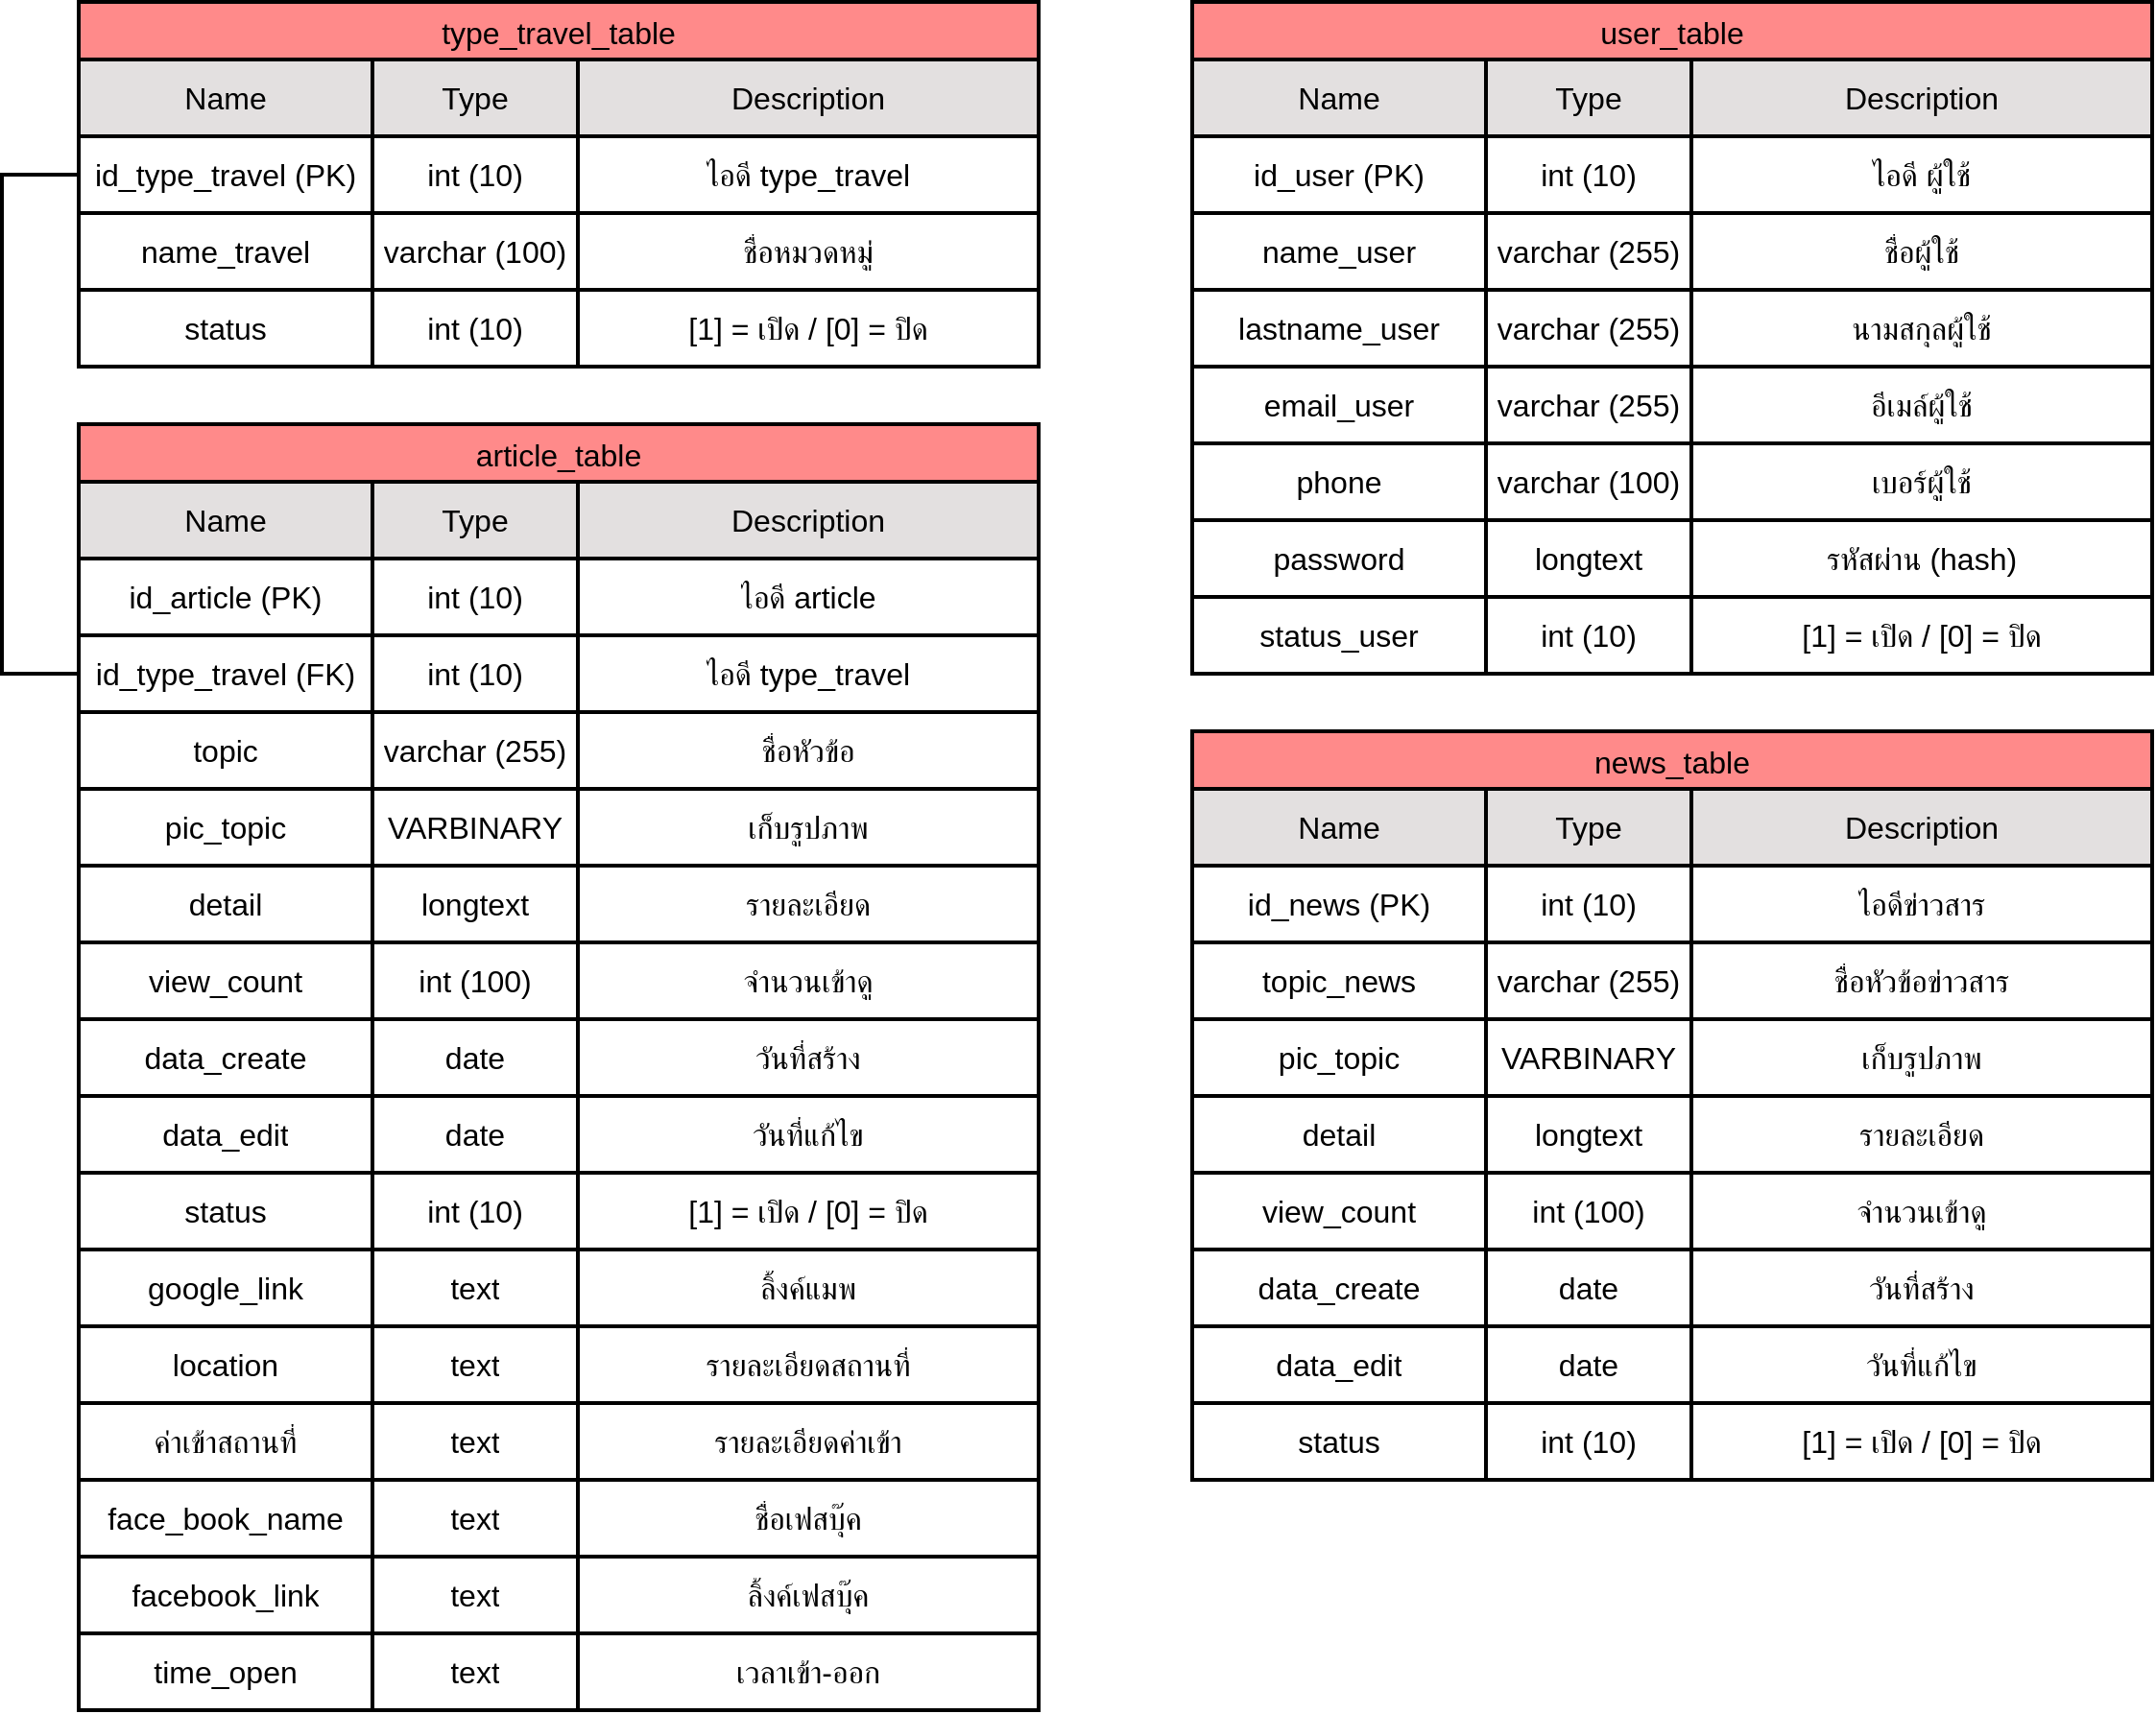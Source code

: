 <mxfile version="23.0.2" type="device">
  <diagram name="หน้า-1" id="HYrOw2vbyxPXMUA1Kma0">
    <mxGraphModel dx="1926" dy="2220" grid="1" gridSize="10" guides="1" tooltips="1" connect="1" arrows="1" fold="1" page="1" pageScale="1" pageWidth="827" pageHeight="1169" math="0" shadow="0">
      <root>
        <mxCell id="0" />
        <mxCell id="1" parent="0" />
        <mxCell id="Bp53cEUUAUtTLwCxKNym-1" value="type_travel_table" style="shape=table;startSize=30;container=1;collapsible=0;childLayout=tableLayout;strokeColor=#000000;fontSize=16;strokeWidth=2;fillColor=#ff8a8a;" parent="1" vertex="1">
          <mxGeometry x="280.0" y="-640" width="500.0" height="190" as="geometry" />
        </mxCell>
        <mxCell id="Bp53cEUUAUtTLwCxKNym-2" style="shape=tableRow;horizontal=0;startSize=0;swimlaneHead=0;swimlaneBody=0;strokeColor=inherit;top=0;left=0;bottom=0;right=0;collapsible=0;dropTarget=0;fillColor=none;points=[[0,0.5],[1,0.5]];portConstraint=eastwest;fontSize=16;" parent="Bp53cEUUAUtTLwCxKNym-1" vertex="1">
          <mxGeometry y="30" width="500.0" height="40" as="geometry" />
        </mxCell>
        <mxCell id="Bp53cEUUAUtTLwCxKNym-3" value="Name" style="shape=partialRectangle;html=1;whiteSpace=wrap;connectable=0;overflow=hidden;top=1;left=1;bottom=1;right=1;pointerEvents=1;fontSize=16;fillColor=#E3E0E0;fillStyle=auto;strokeWidth=2;" parent="Bp53cEUUAUtTLwCxKNym-2" vertex="1">
          <mxGeometry width="153" height="40" as="geometry">
            <mxRectangle width="153" height="40" as="alternateBounds" />
          </mxGeometry>
        </mxCell>
        <mxCell id="Bp53cEUUAUtTLwCxKNym-4" value="Type" style="shape=partialRectangle;html=1;whiteSpace=wrap;connectable=0;overflow=hidden;top=1;left=1;bottom=1;right=1;pointerEvents=1;fontSize=16;fillColor=#E3E0E0;fillStyle=auto;strokeWidth=2;" parent="Bp53cEUUAUtTLwCxKNym-2" vertex="1">
          <mxGeometry x="153" width="107" height="40" as="geometry">
            <mxRectangle width="107" height="40" as="alternateBounds" />
          </mxGeometry>
        </mxCell>
        <mxCell id="Bp53cEUUAUtTLwCxKNym-5" value="Description" style="shape=partialRectangle;html=1;whiteSpace=wrap;connectable=0;overflow=hidden;top=1;left=1;bottom=1;right=1;pointerEvents=1;fontSize=16;fillColor=#E3E0E0;fillStyle=auto;strokeWidth=2;" parent="Bp53cEUUAUtTLwCxKNym-2" vertex="1">
          <mxGeometry x="260" width="240" height="40" as="geometry">
            <mxRectangle width="240" height="40" as="alternateBounds" />
          </mxGeometry>
        </mxCell>
        <mxCell id="Bp53cEUUAUtTLwCxKNym-6" style="shape=tableRow;horizontal=0;startSize=0;swimlaneHead=0;swimlaneBody=0;strokeColor=inherit;top=0;left=0;bottom=0;right=0;collapsible=0;dropTarget=0;fillColor=none;points=[[0,0.5],[1,0.5]];portConstraint=eastwest;fontSize=16;" parent="Bp53cEUUAUtTLwCxKNym-1" vertex="1">
          <mxGeometry y="70" width="500.0" height="40" as="geometry" />
        </mxCell>
        <mxCell id="Bp53cEUUAUtTLwCxKNym-7" value="id_type_travel (PK)" style="shape=partialRectangle;html=1;whiteSpace=wrap;connectable=0;strokeColor=inherit;overflow=hidden;fillColor=none;top=0;left=0;bottom=0;right=0;pointerEvents=1;fontSize=16;" parent="Bp53cEUUAUtTLwCxKNym-6" vertex="1">
          <mxGeometry width="153" height="40" as="geometry">
            <mxRectangle width="153" height="40" as="alternateBounds" />
          </mxGeometry>
        </mxCell>
        <mxCell id="Bp53cEUUAUtTLwCxKNym-8" value="int (10)" style="shape=partialRectangle;html=1;whiteSpace=wrap;connectable=0;strokeColor=inherit;overflow=hidden;fillColor=none;top=0;left=0;bottom=0;right=0;pointerEvents=1;fontSize=16;" parent="Bp53cEUUAUtTLwCxKNym-6" vertex="1">
          <mxGeometry x="153" width="107" height="40" as="geometry">
            <mxRectangle width="107" height="40" as="alternateBounds" />
          </mxGeometry>
        </mxCell>
        <mxCell id="Bp53cEUUAUtTLwCxKNym-9" value="ไอดี type_travel" style="shape=partialRectangle;html=1;whiteSpace=wrap;connectable=0;strokeColor=inherit;overflow=hidden;fillColor=none;top=0;left=0;bottom=0;right=0;pointerEvents=1;fontSize=16;" parent="Bp53cEUUAUtTLwCxKNym-6" vertex="1">
          <mxGeometry x="260" width="240" height="40" as="geometry">
            <mxRectangle width="240" height="40" as="alternateBounds" />
          </mxGeometry>
        </mxCell>
        <mxCell id="Bp53cEUUAUtTLwCxKNym-10" style="shape=tableRow;horizontal=0;startSize=0;swimlaneHead=0;swimlaneBody=0;strokeColor=inherit;top=0;left=0;bottom=0;right=0;collapsible=0;dropTarget=0;fillColor=none;points=[[0,0.5],[1,0.5]];portConstraint=eastwest;fontSize=16;" parent="Bp53cEUUAUtTLwCxKNym-1" vertex="1">
          <mxGeometry y="110" width="500.0" height="40" as="geometry" />
        </mxCell>
        <mxCell id="Bp53cEUUAUtTLwCxKNym-11" value="name_travel" style="shape=partialRectangle;html=1;whiteSpace=wrap;connectable=0;strokeColor=inherit;overflow=hidden;fillColor=none;top=0;left=0;bottom=0;right=0;pointerEvents=1;fontSize=16;" parent="Bp53cEUUAUtTLwCxKNym-10" vertex="1">
          <mxGeometry width="153" height="40" as="geometry">
            <mxRectangle width="153" height="40" as="alternateBounds" />
          </mxGeometry>
        </mxCell>
        <mxCell id="Bp53cEUUAUtTLwCxKNym-12" value="varchar (100)" style="shape=partialRectangle;html=1;whiteSpace=wrap;connectable=0;strokeColor=inherit;overflow=hidden;fillColor=none;top=0;left=0;bottom=0;right=0;pointerEvents=1;fontSize=16;" parent="Bp53cEUUAUtTLwCxKNym-10" vertex="1">
          <mxGeometry x="153" width="107" height="40" as="geometry">
            <mxRectangle width="107" height="40" as="alternateBounds" />
          </mxGeometry>
        </mxCell>
        <mxCell id="Bp53cEUUAUtTLwCxKNym-13" value="ชื่อหมวดหมู่" style="shape=partialRectangle;html=1;whiteSpace=wrap;connectable=0;strokeColor=inherit;overflow=hidden;fillColor=none;top=0;left=0;bottom=0;right=0;pointerEvents=1;fontSize=16;" parent="Bp53cEUUAUtTLwCxKNym-10" vertex="1">
          <mxGeometry x="260" width="240" height="40" as="geometry">
            <mxRectangle width="240" height="40" as="alternateBounds" />
          </mxGeometry>
        </mxCell>
        <mxCell id="Bp53cEUUAUtTLwCxKNym-47" style="shape=tableRow;horizontal=0;startSize=0;swimlaneHead=0;swimlaneBody=0;strokeColor=inherit;top=0;left=0;bottom=0;right=0;collapsible=0;dropTarget=0;fillColor=none;points=[[0,0.5],[1,0.5]];portConstraint=eastwest;fontSize=16;" parent="Bp53cEUUAUtTLwCxKNym-1" vertex="1">
          <mxGeometry y="150" width="500.0" height="40" as="geometry" />
        </mxCell>
        <mxCell id="Bp53cEUUAUtTLwCxKNym-48" value="status" style="shape=partialRectangle;html=1;whiteSpace=wrap;connectable=0;strokeColor=inherit;overflow=hidden;fillColor=none;top=0;left=0;bottom=0;right=0;pointerEvents=1;fontSize=16;" parent="Bp53cEUUAUtTLwCxKNym-47" vertex="1">
          <mxGeometry width="153" height="40" as="geometry">
            <mxRectangle width="153" height="40" as="alternateBounds" />
          </mxGeometry>
        </mxCell>
        <mxCell id="Bp53cEUUAUtTLwCxKNym-49" value="int (10)" style="shape=partialRectangle;html=1;whiteSpace=wrap;connectable=0;strokeColor=inherit;overflow=hidden;fillColor=none;top=0;left=0;bottom=0;right=0;pointerEvents=1;fontSize=16;" parent="Bp53cEUUAUtTLwCxKNym-47" vertex="1">
          <mxGeometry x="153" width="107" height="40" as="geometry">
            <mxRectangle width="107" height="40" as="alternateBounds" />
          </mxGeometry>
        </mxCell>
        <mxCell id="Bp53cEUUAUtTLwCxKNym-50" value="[1] = เปิด / [0] = ปิด" style="shape=partialRectangle;html=1;whiteSpace=wrap;connectable=0;strokeColor=inherit;overflow=hidden;fillColor=none;top=0;left=0;bottom=0;right=0;pointerEvents=1;fontSize=16;" parent="Bp53cEUUAUtTLwCxKNym-47" vertex="1">
          <mxGeometry x="260" width="240" height="40" as="geometry">
            <mxRectangle width="240" height="40" as="alternateBounds" />
          </mxGeometry>
        </mxCell>
        <mxCell id="y_sDTkLJyYy-diGyzPAj-1" value="article_table" style="shape=table;startSize=30;container=1;collapsible=0;childLayout=tableLayout;strokeColor=#000000;fontSize=16;strokeWidth=2;fillColor=#ff8a8a;" vertex="1" parent="1">
          <mxGeometry x="280.0" y="-420" width="500.0" height="670.0" as="geometry" />
        </mxCell>
        <mxCell id="y_sDTkLJyYy-diGyzPAj-2" style="shape=tableRow;horizontal=0;startSize=0;swimlaneHead=0;swimlaneBody=0;strokeColor=inherit;top=0;left=0;bottom=0;right=0;collapsible=0;dropTarget=0;fillColor=none;points=[[0,0.5],[1,0.5]];portConstraint=eastwest;fontSize=16;" vertex="1" parent="y_sDTkLJyYy-diGyzPAj-1">
          <mxGeometry y="30" width="500.0" height="40" as="geometry" />
        </mxCell>
        <mxCell id="y_sDTkLJyYy-diGyzPAj-3" value="Name" style="shape=partialRectangle;html=1;whiteSpace=wrap;connectable=0;overflow=hidden;top=1;left=1;bottom=1;right=1;pointerEvents=1;fontSize=16;fillColor=#E3E0E0;fillStyle=auto;strokeWidth=2;" vertex="1" parent="y_sDTkLJyYy-diGyzPAj-2">
          <mxGeometry width="153" height="40" as="geometry">
            <mxRectangle width="153" height="40" as="alternateBounds" />
          </mxGeometry>
        </mxCell>
        <mxCell id="y_sDTkLJyYy-diGyzPAj-4" value="Type" style="shape=partialRectangle;html=1;whiteSpace=wrap;connectable=0;overflow=hidden;top=1;left=1;bottom=1;right=1;pointerEvents=1;fontSize=16;fillColor=#E3E0E0;fillStyle=auto;strokeWidth=2;" vertex="1" parent="y_sDTkLJyYy-diGyzPAj-2">
          <mxGeometry x="153" width="107" height="40" as="geometry">
            <mxRectangle width="107" height="40" as="alternateBounds" />
          </mxGeometry>
        </mxCell>
        <mxCell id="y_sDTkLJyYy-diGyzPAj-5" value="Description" style="shape=partialRectangle;html=1;whiteSpace=wrap;connectable=0;overflow=hidden;top=1;left=1;bottom=1;right=1;pointerEvents=1;fontSize=16;fillColor=#E3E0E0;fillStyle=auto;strokeWidth=2;" vertex="1" parent="y_sDTkLJyYy-diGyzPAj-2">
          <mxGeometry x="260" width="240" height="40" as="geometry">
            <mxRectangle width="240" height="40" as="alternateBounds" />
          </mxGeometry>
        </mxCell>
        <mxCell id="y_sDTkLJyYy-diGyzPAj-6" style="shape=tableRow;horizontal=0;startSize=0;swimlaneHead=0;swimlaneBody=0;strokeColor=inherit;top=0;left=0;bottom=0;right=0;collapsible=0;dropTarget=0;fillColor=none;points=[[0,0.5],[1,0.5]];portConstraint=eastwest;fontSize=16;" vertex="1" parent="y_sDTkLJyYy-diGyzPAj-1">
          <mxGeometry y="70" width="500.0" height="40" as="geometry" />
        </mxCell>
        <mxCell id="y_sDTkLJyYy-diGyzPAj-7" value="id_article&lt;span style=&quot;background-color: initial;&quot;&gt;&amp;nbsp;(PK)&lt;/span&gt;" style="shape=partialRectangle;html=1;whiteSpace=wrap;connectable=0;strokeColor=inherit;overflow=hidden;fillColor=none;top=0;left=0;bottom=0;right=0;pointerEvents=1;fontSize=16;" vertex="1" parent="y_sDTkLJyYy-diGyzPAj-6">
          <mxGeometry width="153" height="40" as="geometry">
            <mxRectangle width="153" height="40" as="alternateBounds" />
          </mxGeometry>
        </mxCell>
        <mxCell id="y_sDTkLJyYy-diGyzPAj-8" value="int (10)" style="shape=partialRectangle;html=1;whiteSpace=wrap;connectable=0;strokeColor=inherit;overflow=hidden;fillColor=none;top=0;left=0;bottom=0;right=0;pointerEvents=1;fontSize=16;" vertex="1" parent="y_sDTkLJyYy-diGyzPAj-6">
          <mxGeometry x="153" width="107" height="40" as="geometry">
            <mxRectangle width="107" height="40" as="alternateBounds" />
          </mxGeometry>
        </mxCell>
        <mxCell id="y_sDTkLJyYy-diGyzPAj-9" value="ไอดี&amp;nbsp;article" style="shape=partialRectangle;html=1;whiteSpace=wrap;connectable=0;strokeColor=inherit;overflow=hidden;fillColor=none;top=0;left=0;bottom=0;right=0;pointerEvents=1;fontSize=16;" vertex="1" parent="y_sDTkLJyYy-diGyzPAj-6">
          <mxGeometry x="260" width="240" height="40" as="geometry">
            <mxRectangle width="240" height="40" as="alternateBounds" />
          </mxGeometry>
        </mxCell>
        <mxCell id="y_sDTkLJyYy-diGyzPAj-18" style="shape=tableRow;horizontal=0;startSize=0;swimlaneHead=0;swimlaneBody=0;strokeColor=inherit;top=0;left=0;bottom=0;right=0;collapsible=0;dropTarget=0;fillColor=none;points=[[0,0.5],[1,0.5]];portConstraint=eastwest;fontSize=16;" vertex="1" parent="y_sDTkLJyYy-diGyzPAj-1">
          <mxGeometry y="110" width="500.0" height="40" as="geometry" />
        </mxCell>
        <mxCell id="y_sDTkLJyYy-diGyzPAj-19" value="id_type_travel (FK)" style="shape=partialRectangle;html=1;whiteSpace=wrap;connectable=0;strokeColor=inherit;overflow=hidden;fillColor=none;top=0;left=0;bottom=0;right=0;pointerEvents=1;fontSize=16;" vertex="1" parent="y_sDTkLJyYy-diGyzPAj-18">
          <mxGeometry width="153" height="40" as="geometry">
            <mxRectangle width="153" height="40" as="alternateBounds" />
          </mxGeometry>
        </mxCell>
        <mxCell id="y_sDTkLJyYy-diGyzPAj-20" value="int (10)" style="shape=partialRectangle;html=1;whiteSpace=wrap;connectable=0;strokeColor=inherit;overflow=hidden;fillColor=none;top=0;left=0;bottom=0;right=0;pointerEvents=1;fontSize=16;" vertex="1" parent="y_sDTkLJyYy-diGyzPAj-18">
          <mxGeometry x="153" width="107" height="40" as="geometry">
            <mxRectangle width="107" height="40" as="alternateBounds" />
          </mxGeometry>
        </mxCell>
        <mxCell id="y_sDTkLJyYy-diGyzPAj-21" value="ไอดี type_travel" style="shape=partialRectangle;html=1;whiteSpace=wrap;connectable=0;strokeColor=inherit;overflow=hidden;fillColor=none;top=0;left=0;bottom=0;right=0;pointerEvents=1;fontSize=16;" vertex="1" parent="y_sDTkLJyYy-diGyzPAj-18">
          <mxGeometry x="260" width="240" height="40" as="geometry">
            <mxRectangle width="240" height="40" as="alternateBounds" />
          </mxGeometry>
        </mxCell>
        <mxCell id="y_sDTkLJyYy-diGyzPAj-10" style="shape=tableRow;horizontal=0;startSize=0;swimlaneHead=0;swimlaneBody=0;strokeColor=inherit;top=0;left=0;bottom=0;right=0;collapsible=0;dropTarget=0;fillColor=none;points=[[0,0.5],[1,0.5]];portConstraint=eastwest;fontSize=16;" vertex="1" parent="y_sDTkLJyYy-diGyzPAj-1">
          <mxGeometry y="150" width="500.0" height="40" as="geometry" />
        </mxCell>
        <mxCell id="y_sDTkLJyYy-diGyzPAj-11" value="topic" style="shape=partialRectangle;html=1;whiteSpace=wrap;connectable=0;strokeColor=inherit;overflow=hidden;fillColor=none;top=0;left=0;bottom=0;right=0;pointerEvents=1;fontSize=16;" vertex="1" parent="y_sDTkLJyYy-diGyzPAj-10">
          <mxGeometry width="153" height="40" as="geometry">
            <mxRectangle width="153" height="40" as="alternateBounds" />
          </mxGeometry>
        </mxCell>
        <mxCell id="y_sDTkLJyYy-diGyzPAj-12" value="varchar (255)" style="shape=partialRectangle;html=1;whiteSpace=wrap;connectable=0;strokeColor=inherit;overflow=hidden;fillColor=none;top=0;left=0;bottom=0;right=0;pointerEvents=1;fontSize=16;" vertex="1" parent="y_sDTkLJyYy-diGyzPAj-10">
          <mxGeometry x="153" width="107" height="40" as="geometry">
            <mxRectangle width="107" height="40" as="alternateBounds" />
          </mxGeometry>
        </mxCell>
        <mxCell id="y_sDTkLJyYy-diGyzPAj-13" value="ชื่อหัวข้อ" style="shape=partialRectangle;html=1;whiteSpace=wrap;connectable=0;strokeColor=inherit;overflow=hidden;fillColor=none;top=0;left=0;bottom=0;right=0;pointerEvents=1;fontSize=16;" vertex="1" parent="y_sDTkLJyYy-diGyzPAj-10">
          <mxGeometry x="260" width="240" height="40" as="geometry">
            <mxRectangle width="240" height="40" as="alternateBounds" />
          </mxGeometry>
        </mxCell>
        <mxCell id="y_sDTkLJyYy-diGyzPAj-43" style="shape=tableRow;horizontal=0;startSize=0;swimlaneHead=0;swimlaneBody=0;strokeColor=inherit;top=0;left=0;bottom=0;right=0;collapsible=0;dropTarget=0;fillColor=none;points=[[0,0.5],[1,0.5]];portConstraint=eastwest;fontSize=16;" vertex="1" parent="y_sDTkLJyYy-diGyzPAj-1">
          <mxGeometry y="190" width="500.0" height="40" as="geometry" />
        </mxCell>
        <mxCell id="y_sDTkLJyYy-diGyzPAj-44" value="pic_topic" style="shape=partialRectangle;html=1;whiteSpace=wrap;connectable=0;strokeColor=inherit;overflow=hidden;fillColor=none;top=0;left=0;bottom=0;right=0;pointerEvents=1;fontSize=16;" vertex="1" parent="y_sDTkLJyYy-diGyzPAj-43">
          <mxGeometry width="153" height="40" as="geometry">
            <mxRectangle width="153" height="40" as="alternateBounds" />
          </mxGeometry>
        </mxCell>
        <mxCell id="y_sDTkLJyYy-diGyzPAj-45" value="VARBINARY" style="shape=partialRectangle;html=1;whiteSpace=wrap;connectable=0;strokeColor=inherit;overflow=hidden;fillColor=none;top=0;left=0;bottom=0;right=0;pointerEvents=1;fontSize=16;" vertex="1" parent="y_sDTkLJyYy-diGyzPAj-43">
          <mxGeometry x="153" width="107" height="40" as="geometry">
            <mxRectangle width="107" height="40" as="alternateBounds" />
          </mxGeometry>
        </mxCell>
        <mxCell id="y_sDTkLJyYy-diGyzPAj-46" value="เก็บรูปภาพ" style="shape=partialRectangle;html=1;whiteSpace=wrap;connectable=0;strokeColor=inherit;overflow=hidden;fillColor=none;top=0;left=0;bottom=0;right=0;pointerEvents=1;fontSize=16;" vertex="1" parent="y_sDTkLJyYy-diGyzPAj-43">
          <mxGeometry x="260" width="240" height="40" as="geometry">
            <mxRectangle width="240" height="40" as="alternateBounds" />
          </mxGeometry>
        </mxCell>
        <mxCell id="y_sDTkLJyYy-diGyzPAj-23" style="shape=tableRow;horizontal=0;startSize=0;swimlaneHead=0;swimlaneBody=0;strokeColor=inherit;top=0;left=0;bottom=0;right=0;collapsible=0;dropTarget=0;fillColor=none;points=[[0,0.5],[1,0.5]];portConstraint=eastwest;fontSize=16;" vertex="1" parent="y_sDTkLJyYy-diGyzPAj-1">
          <mxGeometry y="230" width="500.0" height="40" as="geometry" />
        </mxCell>
        <mxCell id="y_sDTkLJyYy-diGyzPAj-24" value="detail" style="shape=partialRectangle;html=1;whiteSpace=wrap;connectable=0;strokeColor=inherit;overflow=hidden;fillColor=none;top=0;left=0;bottom=0;right=0;pointerEvents=1;fontSize=16;" vertex="1" parent="y_sDTkLJyYy-diGyzPAj-23">
          <mxGeometry width="153" height="40" as="geometry">
            <mxRectangle width="153" height="40" as="alternateBounds" />
          </mxGeometry>
        </mxCell>
        <mxCell id="y_sDTkLJyYy-diGyzPAj-25" value="longtext" style="shape=partialRectangle;html=1;whiteSpace=wrap;connectable=0;strokeColor=inherit;overflow=hidden;fillColor=none;top=0;left=0;bottom=0;right=0;pointerEvents=1;fontSize=16;" vertex="1" parent="y_sDTkLJyYy-diGyzPAj-23">
          <mxGeometry x="153" width="107" height="40" as="geometry">
            <mxRectangle width="107" height="40" as="alternateBounds" />
          </mxGeometry>
        </mxCell>
        <mxCell id="y_sDTkLJyYy-diGyzPAj-26" value="รายละเอียด" style="shape=partialRectangle;html=1;whiteSpace=wrap;connectable=0;strokeColor=inherit;overflow=hidden;fillColor=none;top=0;left=0;bottom=0;right=0;pointerEvents=1;fontSize=16;" vertex="1" parent="y_sDTkLJyYy-diGyzPAj-23">
          <mxGeometry x="260" width="240" height="40" as="geometry">
            <mxRectangle width="240" height="40" as="alternateBounds" />
          </mxGeometry>
        </mxCell>
        <mxCell id="y_sDTkLJyYy-diGyzPAj-27" style="shape=tableRow;horizontal=0;startSize=0;swimlaneHead=0;swimlaneBody=0;strokeColor=inherit;top=0;left=0;bottom=0;right=0;collapsible=0;dropTarget=0;fillColor=none;points=[[0,0.5],[1,0.5]];portConstraint=eastwest;fontSize=16;" vertex="1" parent="y_sDTkLJyYy-diGyzPAj-1">
          <mxGeometry y="270" width="500.0" height="40" as="geometry" />
        </mxCell>
        <mxCell id="y_sDTkLJyYy-diGyzPAj-28" value="view_count" style="shape=partialRectangle;html=1;whiteSpace=wrap;connectable=0;strokeColor=inherit;overflow=hidden;fillColor=none;top=0;left=0;bottom=0;right=0;pointerEvents=1;fontSize=16;" vertex="1" parent="y_sDTkLJyYy-diGyzPAj-27">
          <mxGeometry width="153" height="40" as="geometry">
            <mxRectangle width="153" height="40" as="alternateBounds" />
          </mxGeometry>
        </mxCell>
        <mxCell id="y_sDTkLJyYy-diGyzPAj-29" value="int (100)" style="shape=partialRectangle;html=1;whiteSpace=wrap;connectable=0;strokeColor=inherit;overflow=hidden;fillColor=none;top=0;left=0;bottom=0;right=0;pointerEvents=1;fontSize=16;" vertex="1" parent="y_sDTkLJyYy-diGyzPAj-27">
          <mxGeometry x="153" width="107" height="40" as="geometry">
            <mxRectangle width="107" height="40" as="alternateBounds" />
          </mxGeometry>
        </mxCell>
        <mxCell id="y_sDTkLJyYy-diGyzPAj-30" value="จำนวนเข้าดู" style="shape=partialRectangle;html=1;whiteSpace=wrap;connectable=0;strokeColor=inherit;overflow=hidden;fillColor=none;top=0;left=0;bottom=0;right=0;pointerEvents=1;fontSize=16;" vertex="1" parent="y_sDTkLJyYy-diGyzPAj-27">
          <mxGeometry x="260" width="240" height="40" as="geometry">
            <mxRectangle width="240" height="40" as="alternateBounds" />
          </mxGeometry>
        </mxCell>
        <mxCell id="y_sDTkLJyYy-diGyzPAj-31" style="shape=tableRow;horizontal=0;startSize=0;swimlaneHead=0;swimlaneBody=0;strokeColor=inherit;top=0;left=0;bottom=0;right=0;collapsible=0;dropTarget=0;fillColor=none;points=[[0,0.5],[1,0.5]];portConstraint=eastwest;fontSize=16;" vertex="1" parent="y_sDTkLJyYy-diGyzPAj-1">
          <mxGeometry y="310" width="500.0" height="40" as="geometry" />
        </mxCell>
        <mxCell id="y_sDTkLJyYy-diGyzPAj-32" value="data_create" style="shape=partialRectangle;html=1;whiteSpace=wrap;connectable=0;strokeColor=inherit;overflow=hidden;fillColor=none;top=0;left=0;bottom=0;right=0;pointerEvents=1;fontSize=16;" vertex="1" parent="y_sDTkLJyYy-diGyzPAj-31">
          <mxGeometry width="153" height="40" as="geometry">
            <mxRectangle width="153" height="40" as="alternateBounds" />
          </mxGeometry>
        </mxCell>
        <mxCell id="y_sDTkLJyYy-diGyzPAj-33" value="date" style="shape=partialRectangle;html=1;whiteSpace=wrap;connectable=0;strokeColor=inherit;overflow=hidden;fillColor=none;top=0;left=0;bottom=0;right=0;pointerEvents=1;fontSize=16;" vertex="1" parent="y_sDTkLJyYy-diGyzPAj-31">
          <mxGeometry x="153" width="107" height="40" as="geometry">
            <mxRectangle width="107" height="40" as="alternateBounds" />
          </mxGeometry>
        </mxCell>
        <mxCell id="y_sDTkLJyYy-diGyzPAj-34" value="วันที่สร้าง" style="shape=partialRectangle;html=1;whiteSpace=wrap;connectable=0;strokeColor=inherit;overflow=hidden;fillColor=none;top=0;left=0;bottom=0;right=0;pointerEvents=1;fontSize=16;" vertex="1" parent="y_sDTkLJyYy-diGyzPAj-31">
          <mxGeometry x="260" width="240" height="40" as="geometry">
            <mxRectangle width="240" height="40" as="alternateBounds" />
          </mxGeometry>
        </mxCell>
        <mxCell id="y_sDTkLJyYy-diGyzPAj-35" style="shape=tableRow;horizontal=0;startSize=0;swimlaneHead=0;swimlaneBody=0;strokeColor=inherit;top=0;left=0;bottom=0;right=0;collapsible=0;dropTarget=0;fillColor=none;points=[[0,0.5],[1,0.5]];portConstraint=eastwest;fontSize=16;" vertex="1" parent="y_sDTkLJyYy-diGyzPAj-1">
          <mxGeometry y="350" width="500.0" height="40" as="geometry" />
        </mxCell>
        <mxCell id="y_sDTkLJyYy-diGyzPAj-36" value="data_edit" style="shape=partialRectangle;html=1;whiteSpace=wrap;connectable=0;strokeColor=inherit;overflow=hidden;fillColor=none;top=0;left=0;bottom=0;right=0;pointerEvents=1;fontSize=16;" vertex="1" parent="y_sDTkLJyYy-diGyzPAj-35">
          <mxGeometry width="153" height="40" as="geometry">
            <mxRectangle width="153" height="40" as="alternateBounds" />
          </mxGeometry>
        </mxCell>
        <mxCell id="y_sDTkLJyYy-diGyzPAj-37" value="date" style="shape=partialRectangle;html=1;whiteSpace=wrap;connectable=0;strokeColor=inherit;overflow=hidden;fillColor=none;top=0;left=0;bottom=0;right=0;pointerEvents=1;fontSize=16;" vertex="1" parent="y_sDTkLJyYy-diGyzPAj-35">
          <mxGeometry x="153" width="107" height="40" as="geometry">
            <mxRectangle width="107" height="40" as="alternateBounds" />
          </mxGeometry>
        </mxCell>
        <mxCell id="y_sDTkLJyYy-diGyzPAj-38" value="วันที่แก้ไข" style="shape=partialRectangle;html=1;whiteSpace=wrap;connectable=0;strokeColor=inherit;overflow=hidden;fillColor=none;top=0;left=0;bottom=0;right=0;pointerEvents=1;fontSize=16;" vertex="1" parent="y_sDTkLJyYy-diGyzPAj-35">
          <mxGeometry x="260" width="240" height="40" as="geometry">
            <mxRectangle width="240" height="40" as="alternateBounds" />
          </mxGeometry>
        </mxCell>
        <mxCell id="y_sDTkLJyYy-diGyzPAj-14" style="shape=tableRow;horizontal=0;startSize=0;swimlaneHead=0;swimlaneBody=0;strokeColor=inherit;top=0;left=0;bottom=0;right=0;collapsible=0;dropTarget=0;fillColor=none;points=[[0,0.5],[1,0.5]];portConstraint=eastwest;fontSize=16;" vertex="1" parent="y_sDTkLJyYy-diGyzPAj-1">
          <mxGeometry y="390" width="500.0" height="40" as="geometry" />
        </mxCell>
        <mxCell id="y_sDTkLJyYy-diGyzPAj-15" value="status" style="shape=partialRectangle;html=1;whiteSpace=wrap;connectable=0;strokeColor=inherit;overflow=hidden;fillColor=none;top=0;left=0;bottom=0;right=0;pointerEvents=1;fontSize=16;" vertex="1" parent="y_sDTkLJyYy-diGyzPAj-14">
          <mxGeometry width="153" height="40" as="geometry">
            <mxRectangle width="153" height="40" as="alternateBounds" />
          </mxGeometry>
        </mxCell>
        <mxCell id="y_sDTkLJyYy-diGyzPAj-16" value="int (10)" style="shape=partialRectangle;html=1;whiteSpace=wrap;connectable=0;strokeColor=inherit;overflow=hidden;fillColor=none;top=0;left=0;bottom=0;right=0;pointerEvents=1;fontSize=16;" vertex="1" parent="y_sDTkLJyYy-diGyzPAj-14">
          <mxGeometry x="153" width="107" height="40" as="geometry">
            <mxRectangle width="107" height="40" as="alternateBounds" />
          </mxGeometry>
        </mxCell>
        <mxCell id="y_sDTkLJyYy-diGyzPAj-17" value="[1] = เปิด / [0] = ปิด" style="shape=partialRectangle;html=1;whiteSpace=wrap;connectable=0;strokeColor=inherit;overflow=hidden;fillColor=none;top=0;left=0;bottom=0;right=0;pointerEvents=1;fontSize=16;" vertex="1" parent="y_sDTkLJyYy-diGyzPAj-14">
          <mxGeometry x="260" width="240" height="40" as="geometry">
            <mxRectangle width="240" height="40" as="alternateBounds" />
          </mxGeometry>
        </mxCell>
        <mxCell id="y_sDTkLJyYy-diGyzPAj-47" style="shape=tableRow;horizontal=0;startSize=0;swimlaneHead=0;swimlaneBody=0;strokeColor=inherit;top=0;left=0;bottom=0;right=0;collapsible=0;dropTarget=0;fillColor=none;points=[[0,0.5],[1,0.5]];portConstraint=eastwest;fontSize=16;" vertex="1" parent="y_sDTkLJyYy-diGyzPAj-1">
          <mxGeometry y="430" width="500.0" height="40" as="geometry" />
        </mxCell>
        <mxCell id="y_sDTkLJyYy-diGyzPAj-48" value="google_link" style="shape=partialRectangle;html=1;whiteSpace=wrap;connectable=0;strokeColor=inherit;overflow=hidden;fillColor=none;top=0;left=0;bottom=0;right=0;pointerEvents=1;fontSize=16;" vertex="1" parent="y_sDTkLJyYy-diGyzPAj-47">
          <mxGeometry width="153" height="40" as="geometry">
            <mxRectangle width="153" height="40" as="alternateBounds" />
          </mxGeometry>
        </mxCell>
        <mxCell id="y_sDTkLJyYy-diGyzPAj-49" value="text" style="shape=partialRectangle;html=1;whiteSpace=wrap;connectable=0;strokeColor=inherit;overflow=hidden;fillColor=none;top=0;left=0;bottom=0;right=0;pointerEvents=1;fontSize=16;" vertex="1" parent="y_sDTkLJyYy-diGyzPAj-47">
          <mxGeometry x="153" width="107" height="40" as="geometry">
            <mxRectangle width="107" height="40" as="alternateBounds" />
          </mxGeometry>
        </mxCell>
        <mxCell id="y_sDTkLJyYy-diGyzPAj-50" value="ลิ้งค์แมพ" style="shape=partialRectangle;html=1;whiteSpace=wrap;connectable=0;strokeColor=inherit;overflow=hidden;fillColor=none;top=0;left=0;bottom=0;right=0;pointerEvents=1;fontSize=16;" vertex="1" parent="y_sDTkLJyYy-diGyzPAj-47">
          <mxGeometry x="260" width="240" height="40" as="geometry">
            <mxRectangle width="240" height="40" as="alternateBounds" />
          </mxGeometry>
        </mxCell>
        <mxCell id="y_sDTkLJyYy-diGyzPAj-51" style="shape=tableRow;horizontal=0;startSize=0;swimlaneHead=0;swimlaneBody=0;strokeColor=inherit;top=0;left=0;bottom=0;right=0;collapsible=0;dropTarget=0;fillColor=none;points=[[0,0.5],[1,0.5]];portConstraint=eastwest;fontSize=16;" vertex="1" parent="y_sDTkLJyYy-diGyzPAj-1">
          <mxGeometry y="470" width="500.0" height="40" as="geometry" />
        </mxCell>
        <mxCell id="y_sDTkLJyYy-diGyzPAj-52" value="location" style="shape=partialRectangle;html=1;whiteSpace=wrap;connectable=0;strokeColor=inherit;overflow=hidden;fillColor=none;top=0;left=0;bottom=0;right=0;pointerEvents=1;fontSize=16;" vertex="1" parent="y_sDTkLJyYy-diGyzPAj-51">
          <mxGeometry width="153" height="40" as="geometry">
            <mxRectangle width="153" height="40" as="alternateBounds" />
          </mxGeometry>
        </mxCell>
        <mxCell id="y_sDTkLJyYy-diGyzPAj-53" value="text" style="shape=partialRectangle;html=1;whiteSpace=wrap;connectable=0;strokeColor=inherit;overflow=hidden;fillColor=none;top=0;left=0;bottom=0;right=0;pointerEvents=1;fontSize=16;" vertex="1" parent="y_sDTkLJyYy-diGyzPAj-51">
          <mxGeometry x="153" width="107" height="40" as="geometry">
            <mxRectangle width="107" height="40" as="alternateBounds" />
          </mxGeometry>
        </mxCell>
        <mxCell id="y_sDTkLJyYy-diGyzPAj-54" value="รายละเอียดสถานที่" style="shape=partialRectangle;html=1;whiteSpace=wrap;connectable=0;strokeColor=inherit;overflow=hidden;fillColor=none;top=0;left=0;bottom=0;right=0;pointerEvents=1;fontSize=16;" vertex="1" parent="y_sDTkLJyYy-diGyzPAj-51">
          <mxGeometry x="260" width="240" height="40" as="geometry">
            <mxRectangle width="240" height="40" as="alternateBounds" />
          </mxGeometry>
        </mxCell>
        <mxCell id="y_sDTkLJyYy-diGyzPAj-55" style="shape=tableRow;horizontal=0;startSize=0;swimlaneHead=0;swimlaneBody=0;strokeColor=inherit;top=0;left=0;bottom=0;right=0;collapsible=0;dropTarget=0;fillColor=none;points=[[0,0.5],[1,0.5]];portConstraint=eastwest;fontSize=16;" vertex="1" parent="y_sDTkLJyYy-diGyzPAj-1">
          <mxGeometry y="510" width="500.0" height="40" as="geometry" />
        </mxCell>
        <mxCell id="y_sDTkLJyYy-diGyzPAj-56" value="ค่าเข้าสถานที่" style="shape=partialRectangle;html=1;whiteSpace=wrap;connectable=0;strokeColor=inherit;overflow=hidden;fillColor=none;top=0;left=0;bottom=0;right=0;pointerEvents=1;fontSize=16;" vertex="1" parent="y_sDTkLJyYy-diGyzPAj-55">
          <mxGeometry width="153" height="40" as="geometry">
            <mxRectangle width="153" height="40" as="alternateBounds" />
          </mxGeometry>
        </mxCell>
        <mxCell id="y_sDTkLJyYy-diGyzPAj-57" value="text" style="shape=partialRectangle;html=1;whiteSpace=wrap;connectable=0;strokeColor=inherit;overflow=hidden;fillColor=none;top=0;left=0;bottom=0;right=0;pointerEvents=1;fontSize=16;" vertex="1" parent="y_sDTkLJyYy-diGyzPAj-55">
          <mxGeometry x="153" width="107" height="40" as="geometry">
            <mxRectangle width="107" height="40" as="alternateBounds" />
          </mxGeometry>
        </mxCell>
        <mxCell id="y_sDTkLJyYy-diGyzPAj-58" value="รายละเอียดค่าเข้า" style="shape=partialRectangle;html=1;whiteSpace=wrap;connectable=0;strokeColor=inherit;overflow=hidden;fillColor=none;top=0;left=0;bottom=0;right=0;pointerEvents=1;fontSize=16;" vertex="1" parent="y_sDTkLJyYy-diGyzPAj-55">
          <mxGeometry x="260" width="240" height="40" as="geometry">
            <mxRectangle width="240" height="40" as="alternateBounds" />
          </mxGeometry>
        </mxCell>
        <mxCell id="y_sDTkLJyYy-diGyzPAj-59" style="shape=tableRow;horizontal=0;startSize=0;swimlaneHead=0;swimlaneBody=0;strokeColor=inherit;top=0;left=0;bottom=0;right=0;collapsible=0;dropTarget=0;fillColor=none;points=[[0,0.5],[1,0.5]];portConstraint=eastwest;fontSize=16;" vertex="1" parent="y_sDTkLJyYy-diGyzPAj-1">
          <mxGeometry y="550" width="500.0" height="40" as="geometry" />
        </mxCell>
        <mxCell id="y_sDTkLJyYy-diGyzPAj-60" value="face_book_name" style="shape=partialRectangle;html=1;whiteSpace=wrap;connectable=0;strokeColor=inherit;overflow=hidden;fillColor=none;top=0;left=0;bottom=0;right=0;pointerEvents=1;fontSize=16;" vertex="1" parent="y_sDTkLJyYy-diGyzPAj-59">
          <mxGeometry width="153" height="40" as="geometry">
            <mxRectangle width="153" height="40" as="alternateBounds" />
          </mxGeometry>
        </mxCell>
        <mxCell id="y_sDTkLJyYy-diGyzPAj-61" value="text" style="shape=partialRectangle;html=1;whiteSpace=wrap;connectable=0;strokeColor=inherit;overflow=hidden;fillColor=none;top=0;left=0;bottom=0;right=0;pointerEvents=1;fontSize=16;" vertex="1" parent="y_sDTkLJyYy-diGyzPAj-59">
          <mxGeometry x="153" width="107" height="40" as="geometry">
            <mxRectangle width="107" height="40" as="alternateBounds" />
          </mxGeometry>
        </mxCell>
        <mxCell id="y_sDTkLJyYy-diGyzPAj-62" value="ชื่อเฟสบุ๊ค" style="shape=partialRectangle;html=1;whiteSpace=wrap;connectable=0;strokeColor=inherit;overflow=hidden;fillColor=none;top=0;left=0;bottom=0;right=0;pointerEvents=1;fontSize=16;" vertex="1" parent="y_sDTkLJyYy-diGyzPAj-59">
          <mxGeometry x="260" width="240" height="40" as="geometry">
            <mxRectangle width="240" height="40" as="alternateBounds" />
          </mxGeometry>
        </mxCell>
        <mxCell id="y_sDTkLJyYy-diGyzPAj-63" style="shape=tableRow;horizontal=0;startSize=0;swimlaneHead=0;swimlaneBody=0;strokeColor=inherit;top=0;left=0;bottom=0;right=0;collapsible=0;dropTarget=0;fillColor=none;points=[[0,0.5],[1,0.5]];portConstraint=eastwest;fontSize=16;" vertex="1" parent="y_sDTkLJyYy-diGyzPAj-1">
          <mxGeometry y="590" width="500.0" height="40" as="geometry" />
        </mxCell>
        <mxCell id="y_sDTkLJyYy-diGyzPAj-64" value="facebook_link" style="shape=partialRectangle;html=1;whiteSpace=wrap;connectable=0;strokeColor=inherit;overflow=hidden;fillColor=none;top=0;left=0;bottom=0;right=0;pointerEvents=1;fontSize=16;" vertex="1" parent="y_sDTkLJyYy-diGyzPAj-63">
          <mxGeometry width="153" height="40" as="geometry">
            <mxRectangle width="153" height="40" as="alternateBounds" />
          </mxGeometry>
        </mxCell>
        <mxCell id="y_sDTkLJyYy-diGyzPAj-65" value="text" style="shape=partialRectangle;html=1;whiteSpace=wrap;connectable=0;strokeColor=inherit;overflow=hidden;fillColor=none;top=0;left=0;bottom=0;right=0;pointerEvents=1;fontSize=16;" vertex="1" parent="y_sDTkLJyYy-diGyzPAj-63">
          <mxGeometry x="153" width="107" height="40" as="geometry">
            <mxRectangle width="107" height="40" as="alternateBounds" />
          </mxGeometry>
        </mxCell>
        <mxCell id="y_sDTkLJyYy-diGyzPAj-66" value="ลิ้งค์เฟสบุ๊ค" style="shape=partialRectangle;html=1;whiteSpace=wrap;connectable=0;strokeColor=inherit;overflow=hidden;fillColor=none;top=0;left=0;bottom=0;right=0;pointerEvents=1;fontSize=16;" vertex="1" parent="y_sDTkLJyYy-diGyzPAj-63">
          <mxGeometry x="260" width="240" height="40" as="geometry">
            <mxRectangle width="240" height="40" as="alternateBounds" />
          </mxGeometry>
        </mxCell>
        <mxCell id="y_sDTkLJyYy-diGyzPAj-67" style="shape=tableRow;horizontal=0;startSize=0;swimlaneHead=0;swimlaneBody=0;strokeColor=inherit;top=0;left=0;bottom=0;right=0;collapsible=0;dropTarget=0;fillColor=none;points=[[0,0.5],[1,0.5]];portConstraint=eastwest;fontSize=16;" vertex="1" parent="y_sDTkLJyYy-diGyzPAj-1">
          <mxGeometry y="630" width="500.0" height="40" as="geometry" />
        </mxCell>
        <mxCell id="y_sDTkLJyYy-diGyzPAj-68" value="time_open" style="shape=partialRectangle;html=1;whiteSpace=wrap;connectable=0;strokeColor=inherit;overflow=hidden;fillColor=none;top=0;left=0;bottom=0;right=0;pointerEvents=1;fontSize=16;" vertex="1" parent="y_sDTkLJyYy-diGyzPAj-67">
          <mxGeometry width="153" height="40" as="geometry">
            <mxRectangle width="153" height="40" as="alternateBounds" />
          </mxGeometry>
        </mxCell>
        <mxCell id="y_sDTkLJyYy-diGyzPAj-69" value="text" style="shape=partialRectangle;html=1;whiteSpace=wrap;connectable=0;strokeColor=inherit;overflow=hidden;fillColor=none;top=0;left=0;bottom=0;right=0;pointerEvents=1;fontSize=16;" vertex="1" parent="y_sDTkLJyYy-diGyzPAj-67">
          <mxGeometry x="153" width="107" height="40" as="geometry">
            <mxRectangle width="107" height="40" as="alternateBounds" />
          </mxGeometry>
        </mxCell>
        <mxCell id="y_sDTkLJyYy-diGyzPAj-70" value="เวลาเข้า-ออก" style="shape=partialRectangle;html=1;whiteSpace=wrap;connectable=0;strokeColor=inherit;overflow=hidden;fillColor=none;top=0;left=0;bottom=0;right=0;pointerEvents=1;fontSize=16;" vertex="1" parent="y_sDTkLJyYy-diGyzPAj-67">
          <mxGeometry x="260" width="240" height="40" as="geometry">
            <mxRectangle width="240" height="40" as="alternateBounds" />
          </mxGeometry>
        </mxCell>
        <mxCell id="y_sDTkLJyYy-diGyzPAj-22" style="edgeStyle=orthogonalEdgeStyle;rounded=0;orthogonalLoop=1;jettySize=auto;html=1;exitX=0;exitY=0.5;exitDx=0;exitDy=0;entryX=0;entryY=0.5;entryDx=0;entryDy=0;endArrow=none;endFill=0;strokeWidth=2;" edge="1" parent="1" source="Bp53cEUUAUtTLwCxKNym-6" target="y_sDTkLJyYy-diGyzPAj-18">
          <mxGeometry relative="1" as="geometry">
            <Array as="points">
              <mxPoint x="240" y="-550" />
              <mxPoint x="240" y="-290" />
            </Array>
          </mxGeometry>
        </mxCell>
        <mxCell id="y_sDTkLJyYy-diGyzPAj-71" value="user_table" style="shape=table;startSize=30;container=1;collapsible=0;childLayout=tableLayout;strokeColor=#000000;fontSize=16;strokeWidth=2;fillColor=#ff8a8a;" vertex="1" parent="1">
          <mxGeometry x="860" y="-640" width="500.0" height="350" as="geometry" />
        </mxCell>
        <mxCell id="y_sDTkLJyYy-diGyzPAj-72" style="shape=tableRow;horizontal=0;startSize=0;swimlaneHead=0;swimlaneBody=0;strokeColor=inherit;top=0;left=0;bottom=0;right=0;collapsible=0;dropTarget=0;fillColor=none;points=[[0,0.5],[1,0.5]];portConstraint=eastwest;fontSize=16;" vertex="1" parent="y_sDTkLJyYy-diGyzPAj-71">
          <mxGeometry y="30" width="500.0" height="40" as="geometry" />
        </mxCell>
        <mxCell id="y_sDTkLJyYy-diGyzPAj-73" value="Name" style="shape=partialRectangle;html=1;whiteSpace=wrap;connectable=0;overflow=hidden;top=1;left=1;bottom=1;right=1;pointerEvents=1;fontSize=16;fillColor=#E3E0E0;fillStyle=auto;strokeWidth=2;" vertex="1" parent="y_sDTkLJyYy-diGyzPAj-72">
          <mxGeometry width="153" height="40" as="geometry">
            <mxRectangle width="153" height="40" as="alternateBounds" />
          </mxGeometry>
        </mxCell>
        <mxCell id="y_sDTkLJyYy-diGyzPAj-74" value="Type" style="shape=partialRectangle;html=1;whiteSpace=wrap;connectable=0;overflow=hidden;top=1;left=1;bottom=1;right=1;pointerEvents=1;fontSize=16;fillColor=#E3E0E0;fillStyle=auto;strokeWidth=2;" vertex="1" parent="y_sDTkLJyYy-diGyzPAj-72">
          <mxGeometry x="153" width="107" height="40" as="geometry">
            <mxRectangle width="107" height="40" as="alternateBounds" />
          </mxGeometry>
        </mxCell>
        <mxCell id="y_sDTkLJyYy-diGyzPAj-75" value="Description" style="shape=partialRectangle;html=1;whiteSpace=wrap;connectable=0;overflow=hidden;top=1;left=1;bottom=1;right=1;pointerEvents=1;fontSize=16;fillColor=#E3E0E0;fillStyle=auto;strokeWidth=2;" vertex="1" parent="y_sDTkLJyYy-diGyzPAj-72">
          <mxGeometry x="260" width="240" height="40" as="geometry">
            <mxRectangle width="240" height="40" as="alternateBounds" />
          </mxGeometry>
        </mxCell>
        <mxCell id="y_sDTkLJyYy-diGyzPAj-76" style="shape=tableRow;horizontal=0;startSize=0;swimlaneHead=0;swimlaneBody=0;strokeColor=inherit;top=0;left=0;bottom=0;right=0;collapsible=0;dropTarget=0;fillColor=none;points=[[0,0.5],[1,0.5]];portConstraint=eastwest;fontSize=16;" vertex="1" parent="y_sDTkLJyYy-diGyzPAj-71">
          <mxGeometry y="70" width="500.0" height="40" as="geometry" />
        </mxCell>
        <mxCell id="y_sDTkLJyYy-diGyzPAj-77" value="id_user (PK)" style="shape=partialRectangle;html=1;whiteSpace=wrap;connectable=0;strokeColor=inherit;overflow=hidden;fillColor=none;top=0;left=0;bottom=0;right=0;pointerEvents=1;fontSize=16;" vertex="1" parent="y_sDTkLJyYy-diGyzPAj-76">
          <mxGeometry width="153" height="40" as="geometry">
            <mxRectangle width="153" height="40" as="alternateBounds" />
          </mxGeometry>
        </mxCell>
        <mxCell id="y_sDTkLJyYy-diGyzPAj-78" value="int (10)" style="shape=partialRectangle;html=1;whiteSpace=wrap;connectable=0;strokeColor=inherit;overflow=hidden;fillColor=none;top=0;left=0;bottom=0;right=0;pointerEvents=1;fontSize=16;" vertex="1" parent="y_sDTkLJyYy-diGyzPAj-76">
          <mxGeometry x="153" width="107" height="40" as="geometry">
            <mxRectangle width="107" height="40" as="alternateBounds" />
          </mxGeometry>
        </mxCell>
        <mxCell id="y_sDTkLJyYy-diGyzPAj-79" value="ไอดี ผู้ใช้" style="shape=partialRectangle;html=1;whiteSpace=wrap;connectable=0;strokeColor=inherit;overflow=hidden;fillColor=none;top=0;left=0;bottom=0;right=0;pointerEvents=1;fontSize=16;" vertex="1" parent="y_sDTkLJyYy-diGyzPAj-76">
          <mxGeometry x="260" width="240" height="40" as="geometry">
            <mxRectangle width="240" height="40" as="alternateBounds" />
          </mxGeometry>
        </mxCell>
        <mxCell id="y_sDTkLJyYy-diGyzPAj-80" style="shape=tableRow;horizontal=0;startSize=0;swimlaneHead=0;swimlaneBody=0;strokeColor=inherit;top=0;left=0;bottom=0;right=0;collapsible=0;dropTarget=0;fillColor=none;points=[[0,0.5],[1,0.5]];portConstraint=eastwest;fontSize=16;" vertex="1" parent="y_sDTkLJyYy-diGyzPAj-71">
          <mxGeometry y="110" width="500.0" height="40" as="geometry" />
        </mxCell>
        <mxCell id="y_sDTkLJyYy-diGyzPAj-81" value="name_user" style="shape=partialRectangle;html=1;whiteSpace=wrap;connectable=0;strokeColor=inherit;overflow=hidden;fillColor=none;top=0;left=0;bottom=0;right=0;pointerEvents=1;fontSize=16;" vertex="1" parent="y_sDTkLJyYy-diGyzPAj-80">
          <mxGeometry width="153" height="40" as="geometry">
            <mxRectangle width="153" height="40" as="alternateBounds" />
          </mxGeometry>
        </mxCell>
        <mxCell id="y_sDTkLJyYy-diGyzPAj-82" value="varchar (255)" style="shape=partialRectangle;html=1;whiteSpace=wrap;connectable=0;strokeColor=inherit;overflow=hidden;fillColor=none;top=0;left=0;bottom=0;right=0;pointerEvents=1;fontSize=16;" vertex="1" parent="y_sDTkLJyYy-diGyzPAj-80">
          <mxGeometry x="153" width="107" height="40" as="geometry">
            <mxRectangle width="107" height="40" as="alternateBounds" />
          </mxGeometry>
        </mxCell>
        <mxCell id="y_sDTkLJyYy-diGyzPAj-83" value="ชื่อผู้ใช้" style="shape=partialRectangle;html=1;whiteSpace=wrap;connectable=0;strokeColor=inherit;overflow=hidden;fillColor=none;top=0;left=0;bottom=0;right=0;pointerEvents=1;fontSize=16;" vertex="1" parent="y_sDTkLJyYy-diGyzPAj-80">
          <mxGeometry x="260" width="240" height="40" as="geometry">
            <mxRectangle width="240" height="40" as="alternateBounds" />
          </mxGeometry>
        </mxCell>
        <mxCell id="y_sDTkLJyYy-diGyzPAj-84" style="shape=tableRow;horizontal=0;startSize=0;swimlaneHead=0;swimlaneBody=0;strokeColor=inherit;top=0;left=0;bottom=0;right=0;collapsible=0;dropTarget=0;fillColor=none;points=[[0,0.5],[1,0.5]];portConstraint=eastwest;fontSize=16;" vertex="1" parent="y_sDTkLJyYy-diGyzPAj-71">
          <mxGeometry y="150" width="500.0" height="40" as="geometry" />
        </mxCell>
        <mxCell id="y_sDTkLJyYy-diGyzPAj-85" value="lastname_user" style="shape=partialRectangle;html=1;whiteSpace=wrap;connectable=0;strokeColor=inherit;overflow=hidden;fillColor=none;top=0;left=0;bottom=0;right=0;pointerEvents=1;fontSize=16;" vertex="1" parent="y_sDTkLJyYy-diGyzPAj-84">
          <mxGeometry width="153" height="40" as="geometry">
            <mxRectangle width="153" height="40" as="alternateBounds" />
          </mxGeometry>
        </mxCell>
        <mxCell id="y_sDTkLJyYy-diGyzPAj-86" value="varchar (255)" style="shape=partialRectangle;html=1;whiteSpace=wrap;connectable=0;strokeColor=inherit;overflow=hidden;fillColor=none;top=0;left=0;bottom=0;right=0;pointerEvents=1;fontSize=16;" vertex="1" parent="y_sDTkLJyYy-diGyzPAj-84">
          <mxGeometry x="153" width="107" height="40" as="geometry">
            <mxRectangle width="107" height="40" as="alternateBounds" />
          </mxGeometry>
        </mxCell>
        <mxCell id="y_sDTkLJyYy-diGyzPAj-87" value="นามสกุลผู้ใช้" style="shape=partialRectangle;html=1;whiteSpace=wrap;connectable=0;strokeColor=inherit;overflow=hidden;fillColor=none;top=0;left=0;bottom=0;right=0;pointerEvents=1;fontSize=16;" vertex="1" parent="y_sDTkLJyYy-diGyzPAj-84">
          <mxGeometry x="260" width="240" height="40" as="geometry">
            <mxRectangle width="240" height="40" as="alternateBounds" />
          </mxGeometry>
        </mxCell>
        <mxCell id="y_sDTkLJyYy-diGyzPAj-89" style="shape=tableRow;horizontal=0;startSize=0;swimlaneHead=0;swimlaneBody=0;strokeColor=inherit;top=0;left=0;bottom=0;right=0;collapsible=0;dropTarget=0;fillColor=none;points=[[0,0.5],[1,0.5]];portConstraint=eastwest;fontSize=16;" vertex="1" parent="y_sDTkLJyYy-diGyzPAj-71">
          <mxGeometry y="190" width="500.0" height="40" as="geometry" />
        </mxCell>
        <mxCell id="y_sDTkLJyYy-diGyzPAj-90" value="email_user" style="shape=partialRectangle;html=1;whiteSpace=wrap;connectable=0;strokeColor=inherit;overflow=hidden;fillColor=none;top=0;left=0;bottom=0;right=0;pointerEvents=1;fontSize=16;" vertex="1" parent="y_sDTkLJyYy-diGyzPAj-89">
          <mxGeometry width="153" height="40" as="geometry">
            <mxRectangle width="153" height="40" as="alternateBounds" />
          </mxGeometry>
        </mxCell>
        <mxCell id="y_sDTkLJyYy-diGyzPAj-91" value="varchar (255)" style="shape=partialRectangle;html=1;whiteSpace=wrap;connectable=0;strokeColor=inherit;overflow=hidden;fillColor=none;top=0;left=0;bottom=0;right=0;pointerEvents=1;fontSize=16;" vertex="1" parent="y_sDTkLJyYy-diGyzPAj-89">
          <mxGeometry x="153" width="107" height="40" as="geometry">
            <mxRectangle width="107" height="40" as="alternateBounds" />
          </mxGeometry>
        </mxCell>
        <mxCell id="y_sDTkLJyYy-diGyzPAj-92" value="อีเมล์ผู้ใช้" style="shape=partialRectangle;html=1;whiteSpace=wrap;connectable=0;strokeColor=inherit;overflow=hidden;fillColor=none;top=0;left=0;bottom=0;right=0;pointerEvents=1;fontSize=16;" vertex="1" parent="y_sDTkLJyYy-diGyzPAj-89">
          <mxGeometry x="260" width="240" height="40" as="geometry">
            <mxRectangle width="240" height="40" as="alternateBounds" />
          </mxGeometry>
        </mxCell>
        <mxCell id="y_sDTkLJyYy-diGyzPAj-93" style="shape=tableRow;horizontal=0;startSize=0;swimlaneHead=0;swimlaneBody=0;strokeColor=inherit;top=0;left=0;bottom=0;right=0;collapsible=0;dropTarget=0;fillColor=none;points=[[0,0.5],[1,0.5]];portConstraint=eastwest;fontSize=16;" vertex="1" parent="y_sDTkLJyYy-diGyzPAj-71">
          <mxGeometry y="230" width="500.0" height="40" as="geometry" />
        </mxCell>
        <mxCell id="y_sDTkLJyYy-diGyzPAj-94" value="phone" style="shape=partialRectangle;html=1;whiteSpace=wrap;connectable=0;strokeColor=inherit;overflow=hidden;fillColor=none;top=0;left=0;bottom=0;right=0;pointerEvents=1;fontSize=16;" vertex="1" parent="y_sDTkLJyYy-diGyzPAj-93">
          <mxGeometry width="153" height="40" as="geometry">
            <mxRectangle width="153" height="40" as="alternateBounds" />
          </mxGeometry>
        </mxCell>
        <mxCell id="y_sDTkLJyYy-diGyzPAj-95" value="varchar (100)" style="shape=partialRectangle;html=1;whiteSpace=wrap;connectable=0;strokeColor=inherit;overflow=hidden;fillColor=none;top=0;left=0;bottom=0;right=0;pointerEvents=1;fontSize=16;" vertex="1" parent="y_sDTkLJyYy-diGyzPAj-93">
          <mxGeometry x="153" width="107" height="40" as="geometry">
            <mxRectangle width="107" height="40" as="alternateBounds" />
          </mxGeometry>
        </mxCell>
        <mxCell id="y_sDTkLJyYy-diGyzPAj-96" value="เบอร์ผู้ใช้" style="shape=partialRectangle;html=1;whiteSpace=wrap;connectable=0;strokeColor=inherit;overflow=hidden;fillColor=none;top=0;left=0;bottom=0;right=0;pointerEvents=1;fontSize=16;" vertex="1" parent="y_sDTkLJyYy-diGyzPAj-93">
          <mxGeometry x="260" width="240" height="40" as="geometry">
            <mxRectangle width="240" height="40" as="alternateBounds" />
          </mxGeometry>
        </mxCell>
        <mxCell id="y_sDTkLJyYy-diGyzPAj-97" style="shape=tableRow;horizontal=0;startSize=0;swimlaneHead=0;swimlaneBody=0;strokeColor=inherit;top=0;left=0;bottom=0;right=0;collapsible=0;dropTarget=0;fillColor=none;points=[[0,0.5],[1,0.5]];portConstraint=eastwest;fontSize=16;" vertex="1" parent="y_sDTkLJyYy-diGyzPAj-71">
          <mxGeometry y="270" width="500.0" height="40" as="geometry" />
        </mxCell>
        <mxCell id="y_sDTkLJyYy-diGyzPAj-98" value="password" style="shape=partialRectangle;html=1;whiteSpace=wrap;connectable=0;strokeColor=inherit;overflow=hidden;fillColor=none;top=0;left=0;bottom=0;right=0;pointerEvents=1;fontSize=16;" vertex="1" parent="y_sDTkLJyYy-diGyzPAj-97">
          <mxGeometry width="153" height="40" as="geometry">
            <mxRectangle width="153" height="40" as="alternateBounds" />
          </mxGeometry>
        </mxCell>
        <mxCell id="y_sDTkLJyYy-diGyzPAj-99" value="longtext" style="shape=partialRectangle;html=1;whiteSpace=wrap;connectable=0;strokeColor=inherit;overflow=hidden;fillColor=none;top=0;left=0;bottom=0;right=0;pointerEvents=1;fontSize=16;" vertex="1" parent="y_sDTkLJyYy-diGyzPAj-97">
          <mxGeometry x="153" width="107" height="40" as="geometry">
            <mxRectangle width="107" height="40" as="alternateBounds" />
          </mxGeometry>
        </mxCell>
        <mxCell id="y_sDTkLJyYy-diGyzPAj-100" value="รหัสผ่าน (hash)" style="shape=partialRectangle;html=1;whiteSpace=wrap;connectable=0;strokeColor=inherit;overflow=hidden;fillColor=none;top=0;left=0;bottom=0;right=0;pointerEvents=1;fontSize=16;" vertex="1" parent="y_sDTkLJyYy-diGyzPAj-97">
          <mxGeometry x="260" width="240" height="40" as="geometry">
            <mxRectangle width="240" height="40" as="alternateBounds" />
          </mxGeometry>
        </mxCell>
        <mxCell id="y_sDTkLJyYy-diGyzPAj-101" style="shape=tableRow;horizontal=0;startSize=0;swimlaneHead=0;swimlaneBody=0;strokeColor=inherit;top=0;left=0;bottom=0;right=0;collapsible=0;dropTarget=0;fillColor=none;points=[[0,0.5],[1,0.5]];portConstraint=eastwest;fontSize=16;" vertex="1" parent="y_sDTkLJyYy-diGyzPAj-71">
          <mxGeometry y="310" width="500.0" height="40" as="geometry" />
        </mxCell>
        <mxCell id="y_sDTkLJyYy-diGyzPAj-102" value="status_user" style="shape=partialRectangle;html=1;whiteSpace=wrap;connectable=0;strokeColor=inherit;overflow=hidden;fillColor=none;top=0;left=0;bottom=0;right=0;pointerEvents=1;fontSize=16;" vertex="1" parent="y_sDTkLJyYy-diGyzPAj-101">
          <mxGeometry width="153" height="40" as="geometry">
            <mxRectangle width="153" height="40" as="alternateBounds" />
          </mxGeometry>
        </mxCell>
        <mxCell id="y_sDTkLJyYy-diGyzPAj-103" value="int (10)" style="shape=partialRectangle;html=1;whiteSpace=wrap;connectable=0;strokeColor=inherit;overflow=hidden;fillColor=none;top=0;left=0;bottom=0;right=0;pointerEvents=1;fontSize=16;" vertex="1" parent="y_sDTkLJyYy-diGyzPAj-101">
          <mxGeometry x="153" width="107" height="40" as="geometry">
            <mxRectangle width="107" height="40" as="alternateBounds" />
          </mxGeometry>
        </mxCell>
        <mxCell id="y_sDTkLJyYy-diGyzPAj-104" value="[1] = เปิด / [0] = ปิด" style="shape=partialRectangle;html=1;whiteSpace=wrap;connectable=0;strokeColor=inherit;overflow=hidden;fillColor=none;top=0;left=0;bottom=0;right=0;pointerEvents=1;fontSize=16;" vertex="1" parent="y_sDTkLJyYy-diGyzPAj-101">
          <mxGeometry x="260" width="240" height="40" as="geometry">
            <mxRectangle width="240" height="40" as="alternateBounds" />
          </mxGeometry>
        </mxCell>
        <mxCell id="y_sDTkLJyYy-diGyzPAj-105" value="news_table" style="shape=table;startSize=30;container=1;collapsible=0;childLayout=tableLayout;strokeColor=#000000;fontSize=16;strokeWidth=2;fillColor=#ff8a8a;" vertex="1" parent="1">
          <mxGeometry x="860" y="-260" width="500.0" height="390.0" as="geometry" />
        </mxCell>
        <mxCell id="y_sDTkLJyYy-diGyzPAj-106" style="shape=tableRow;horizontal=0;startSize=0;swimlaneHead=0;swimlaneBody=0;strokeColor=inherit;top=0;left=0;bottom=0;right=0;collapsible=0;dropTarget=0;fillColor=none;points=[[0,0.5],[1,0.5]];portConstraint=eastwest;fontSize=16;" vertex="1" parent="y_sDTkLJyYy-diGyzPAj-105">
          <mxGeometry y="30" width="500.0" height="40" as="geometry" />
        </mxCell>
        <mxCell id="y_sDTkLJyYy-diGyzPAj-107" value="Name" style="shape=partialRectangle;html=1;whiteSpace=wrap;connectable=0;overflow=hidden;top=1;left=1;bottom=1;right=1;pointerEvents=1;fontSize=16;fillColor=#E3E0E0;fillStyle=auto;strokeWidth=2;" vertex="1" parent="y_sDTkLJyYy-diGyzPAj-106">
          <mxGeometry width="153" height="40" as="geometry">
            <mxRectangle width="153" height="40" as="alternateBounds" />
          </mxGeometry>
        </mxCell>
        <mxCell id="y_sDTkLJyYy-diGyzPAj-108" value="Type" style="shape=partialRectangle;html=1;whiteSpace=wrap;connectable=0;overflow=hidden;top=1;left=1;bottom=1;right=1;pointerEvents=1;fontSize=16;fillColor=#E3E0E0;fillStyle=auto;strokeWidth=2;" vertex="1" parent="y_sDTkLJyYy-diGyzPAj-106">
          <mxGeometry x="153" width="107" height="40" as="geometry">
            <mxRectangle width="107" height="40" as="alternateBounds" />
          </mxGeometry>
        </mxCell>
        <mxCell id="y_sDTkLJyYy-diGyzPAj-109" value="Description" style="shape=partialRectangle;html=1;whiteSpace=wrap;connectable=0;overflow=hidden;top=1;left=1;bottom=1;right=1;pointerEvents=1;fontSize=16;fillColor=#E3E0E0;fillStyle=auto;strokeWidth=2;" vertex="1" parent="y_sDTkLJyYy-diGyzPAj-106">
          <mxGeometry x="260" width="240" height="40" as="geometry">
            <mxRectangle width="240" height="40" as="alternateBounds" />
          </mxGeometry>
        </mxCell>
        <mxCell id="y_sDTkLJyYy-diGyzPAj-110" style="shape=tableRow;horizontal=0;startSize=0;swimlaneHead=0;swimlaneBody=0;strokeColor=inherit;top=0;left=0;bottom=0;right=0;collapsible=0;dropTarget=0;fillColor=none;points=[[0,0.5],[1,0.5]];portConstraint=eastwest;fontSize=16;" vertex="1" parent="y_sDTkLJyYy-diGyzPAj-105">
          <mxGeometry y="70" width="500.0" height="40" as="geometry" />
        </mxCell>
        <mxCell id="y_sDTkLJyYy-diGyzPAj-111" value="id_news&lt;span style=&quot;background-color: initial;&quot;&gt;&amp;nbsp;(PK)&lt;/span&gt;" style="shape=partialRectangle;html=1;whiteSpace=wrap;connectable=0;strokeColor=inherit;overflow=hidden;fillColor=none;top=0;left=0;bottom=0;right=0;pointerEvents=1;fontSize=16;" vertex="1" parent="y_sDTkLJyYy-diGyzPAj-110">
          <mxGeometry width="153" height="40" as="geometry">
            <mxRectangle width="153" height="40" as="alternateBounds" />
          </mxGeometry>
        </mxCell>
        <mxCell id="y_sDTkLJyYy-diGyzPAj-112" value="int (10)" style="shape=partialRectangle;html=1;whiteSpace=wrap;connectable=0;strokeColor=inherit;overflow=hidden;fillColor=none;top=0;left=0;bottom=0;right=0;pointerEvents=1;fontSize=16;" vertex="1" parent="y_sDTkLJyYy-diGyzPAj-110">
          <mxGeometry x="153" width="107" height="40" as="geometry">
            <mxRectangle width="107" height="40" as="alternateBounds" />
          </mxGeometry>
        </mxCell>
        <mxCell id="y_sDTkLJyYy-diGyzPAj-113" value="ไอดีข่าวสาร" style="shape=partialRectangle;html=1;whiteSpace=wrap;connectable=0;strokeColor=inherit;overflow=hidden;fillColor=none;top=0;left=0;bottom=0;right=0;pointerEvents=1;fontSize=16;" vertex="1" parent="y_sDTkLJyYy-diGyzPAj-110">
          <mxGeometry x="260" width="240" height="40" as="geometry">
            <mxRectangle width="240" height="40" as="alternateBounds" />
          </mxGeometry>
        </mxCell>
        <mxCell id="y_sDTkLJyYy-diGyzPAj-118" style="shape=tableRow;horizontal=0;startSize=0;swimlaneHead=0;swimlaneBody=0;strokeColor=inherit;top=0;left=0;bottom=0;right=0;collapsible=0;dropTarget=0;fillColor=none;points=[[0,0.5],[1,0.5]];portConstraint=eastwest;fontSize=16;" vertex="1" parent="y_sDTkLJyYy-diGyzPAj-105">
          <mxGeometry y="110" width="500.0" height="40" as="geometry" />
        </mxCell>
        <mxCell id="y_sDTkLJyYy-diGyzPAj-119" value="topic_news" style="shape=partialRectangle;html=1;whiteSpace=wrap;connectable=0;strokeColor=inherit;overflow=hidden;fillColor=none;top=0;left=0;bottom=0;right=0;pointerEvents=1;fontSize=16;" vertex="1" parent="y_sDTkLJyYy-diGyzPAj-118">
          <mxGeometry width="153" height="40" as="geometry">
            <mxRectangle width="153" height="40" as="alternateBounds" />
          </mxGeometry>
        </mxCell>
        <mxCell id="y_sDTkLJyYy-diGyzPAj-120" value="varchar (255)" style="shape=partialRectangle;html=1;whiteSpace=wrap;connectable=0;strokeColor=inherit;overflow=hidden;fillColor=none;top=0;left=0;bottom=0;right=0;pointerEvents=1;fontSize=16;" vertex="1" parent="y_sDTkLJyYy-diGyzPAj-118">
          <mxGeometry x="153" width="107" height="40" as="geometry">
            <mxRectangle width="107" height="40" as="alternateBounds" />
          </mxGeometry>
        </mxCell>
        <mxCell id="y_sDTkLJyYy-diGyzPAj-121" value="ชื่อหัวข้อข่าวสาร" style="shape=partialRectangle;html=1;whiteSpace=wrap;connectable=0;strokeColor=inherit;overflow=hidden;fillColor=none;top=0;left=0;bottom=0;right=0;pointerEvents=1;fontSize=16;" vertex="1" parent="y_sDTkLJyYy-diGyzPAj-118">
          <mxGeometry x="260" width="240" height="40" as="geometry">
            <mxRectangle width="240" height="40" as="alternateBounds" />
          </mxGeometry>
        </mxCell>
        <mxCell id="y_sDTkLJyYy-diGyzPAj-122" style="shape=tableRow;horizontal=0;startSize=0;swimlaneHead=0;swimlaneBody=0;strokeColor=inherit;top=0;left=0;bottom=0;right=0;collapsible=0;dropTarget=0;fillColor=none;points=[[0,0.5],[1,0.5]];portConstraint=eastwest;fontSize=16;" vertex="1" parent="y_sDTkLJyYy-diGyzPAj-105">
          <mxGeometry y="150" width="500.0" height="40" as="geometry" />
        </mxCell>
        <mxCell id="y_sDTkLJyYy-diGyzPAj-123" value="pic_topic" style="shape=partialRectangle;html=1;whiteSpace=wrap;connectable=0;strokeColor=inherit;overflow=hidden;fillColor=none;top=0;left=0;bottom=0;right=0;pointerEvents=1;fontSize=16;" vertex="1" parent="y_sDTkLJyYy-diGyzPAj-122">
          <mxGeometry width="153" height="40" as="geometry">
            <mxRectangle width="153" height="40" as="alternateBounds" />
          </mxGeometry>
        </mxCell>
        <mxCell id="y_sDTkLJyYy-diGyzPAj-124" value="VARBINARY" style="shape=partialRectangle;html=1;whiteSpace=wrap;connectable=0;strokeColor=inherit;overflow=hidden;fillColor=none;top=0;left=0;bottom=0;right=0;pointerEvents=1;fontSize=16;" vertex="1" parent="y_sDTkLJyYy-diGyzPAj-122">
          <mxGeometry x="153" width="107" height="40" as="geometry">
            <mxRectangle width="107" height="40" as="alternateBounds" />
          </mxGeometry>
        </mxCell>
        <mxCell id="y_sDTkLJyYy-diGyzPAj-125" value="เก็บรูปภาพ" style="shape=partialRectangle;html=1;whiteSpace=wrap;connectable=0;strokeColor=inherit;overflow=hidden;fillColor=none;top=0;left=0;bottom=0;right=0;pointerEvents=1;fontSize=16;" vertex="1" parent="y_sDTkLJyYy-diGyzPAj-122">
          <mxGeometry x="260" width="240" height="40" as="geometry">
            <mxRectangle width="240" height="40" as="alternateBounds" />
          </mxGeometry>
        </mxCell>
        <mxCell id="y_sDTkLJyYy-diGyzPAj-126" style="shape=tableRow;horizontal=0;startSize=0;swimlaneHead=0;swimlaneBody=0;strokeColor=inherit;top=0;left=0;bottom=0;right=0;collapsible=0;dropTarget=0;fillColor=none;points=[[0,0.5],[1,0.5]];portConstraint=eastwest;fontSize=16;" vertex="1" parent="y_sDTkLJyYy-diGyzPAj-105">
          <mxGeometry y="190" width="500.0" height="40" as="geometry" />
        </mxCell>
        <mxCell id="y_sDTkLJyYy-diGyzPAj-127" value="detail" style="shape=partialRectangle;html=1;whiteSpace=wrap;connectable=0;strokeColor=inherit;overflow=hidden;fillColor=none;top=0;left=0;bottom=0;right=0;pointerEvents=1;fontSize=16;" vertex="1" parent="y_sDTkLJyYy-diGyzPAj-126">
          <mxGeometry width="153" height="40" as="geometry">
            <mxRectangle width="153" height="40" as="alternateBounds" />
          </mxGeometry>
        </mxCell>
        <mxCell id="y_sDTkLJyYy-diGyzPAj-128" value="longtext" style="shape=partialRectangle;html=1;whiteSpace=wrap;connectable=0;strokeColor=inherit;overflow=hidden;fillColor=none;top=0;left=0;bottom=0;right=0;pointerEvents=1;fontSize=16;" vertex="1" parent="y_sDTkLJyYy-diGyzPAj-126">
          <mxGeometry x="153" width="107" height="40" as="geometry">
            <mxRectangle width="107" height="40" as="alternateBounds" />
          </mxGeometry>
        </mxCell>
        <mxCell id="y_sDTkLJyYy-diGyzPAj-129" value="รายละเอียด" style="shape=partialRectangle;html=1;whiteSpace=wrap;connectable=0;strokeColor=inherit;overflow=hidden;fillColor=none;top=0;left=0;bottom=0;right=0;pointerEvents=1;fontSize=16;" vertex="1" parent="y_sDTkLJyYy-diGyzPAj-126">
          <mxGeometry x="260" width="240" height="40" as="geometry">
            <mxRectangle width="240" height="40" as="alternateBounds" />
          </mxGeometry>
        </mxCell>
        <mxCell id="y_sDTkLJyYy-diGyzPAj-130" style="shape=tableRow;horizontal=0;startSize=0;swimlaneHead=0;swimlaneBody=0;strokeColor=inherit;top=0;left=0;bottom=0;right=0;collapsible=0;dropTarget=0;fillColor=none;points=[[0,0.5],[1,0.5]];portConstraint=eastwest;fontSize=16;" vertex="1" parent="y_sDTkLJyYy-diGyzPAj-105">
          <mxGeometry y="230" width="500.0" height="40" as="geometry" />
        </mxCell>
        <mxCell id="y_sDTkLJyYy-diGyzPAj-131" value="view_count" style="shape=partialRectangle;html=1;whiteSpace=wrap;connectable=0;strokeColor=inherit;overflow=hidden;fillColor=none;top=0;left=0;bottom=0;right=0;pointerEvents=1;fontSize=16;" vertex="1" parent="y_sDTkLJyYy-diGyzPAj-130">
          <mxGeometry width="153" height="40" as="geometry">
            <mxRectangle width="153" height="40" as="alternateBounds" />
          </mxGeometry>
        </mxCell>
        <mxCell id="y_sDTkLJyYy-diGyzPAj-132" value="int (100)" style="shape=partialRectangle;html=1;whiteSpace=wrap;connectable=0;strokeColor=inherit;overflow=hidden;fillColor=none;top=0;left=0;bottom=0;right=0;pointerEvents=1;fontSize=16;" vertex="1" parent="y_sDTkLJyYy-diGyzPAj-130">
          <mxGeometry x="153" width="107" height="40" as="geometry">
            <mxRectangle width="107" height="40" as="alternateBounds" />
          </mxGeometry>
        </mxCell>
        <mxCell id="y_sDTkLJyYy-diGyzPAj-133" value="จำนวนเข้าดู" style="shape=partialRectangle;html=1;whiteSpace=wrap;connectable=0;strokeColor=inherit;overflow=hidden;fillColor=none;top=0;left=0;bottom=0;right=0;pointerEvents=1;fontSize=16;" vertex="1" parent="y_sDTkLJyYy-diGyzPAj-130">
          <mxGeometry x="260" width="240" height="40" as="geometry">
            <mxRectangle width="240" height="40" as="alternateBounds" />
          </mxGeometry>
        </mxCell>
        <mxCell id="y_sDTkLJyYy-diGyzPAj-134" style="shape=tableRow;horizontal=0;startSize=0;swimlaneHead=0;swimlaneBody=0;strokeColor=inherit;top=0;left=0;bottom=0;right=0;collapsible=0;dropTarget=0;fillColor=none;points=[[0,0.5],[1,0.5]];portConstraint=eastwest;fontSize=16;" vertex="1" parent="y_sDTkLJyYy-diGyzPAj-105">
          <mxGeometry y="270" width="500.0" height="40" as="geometry" />
        </mxCell>
        <mxCell id="y_sDTkLJyYy-diGyzPAj-135" value="data_create" style="shape=partialRectangle;html=1;whiteSpace=wrap;connectable=0;strokeColor=inherit;overflow=hidden;fillColor=none;top=0;left=0;bottom=0;right=0;pointerEvents=1;fontSize=16;" vertex="1" parent="y_sDTkLJyYy-diGyzPAj-134">
          <mxGeometry width="153" height="40" as="geometry">
            <mxRectangle width="153" height="40" as="alternateBounds" />
          </mxGeometry>
        </mxCell>
        <mxCell id="y_sDTkLJyYy-diGyzPAj-136" value="date" style="shape=partialRectangle;html=1;whiteSpace=wrap;connectable=0;strokeColor=inherit;overflow=hidden;fillColor=none;top=0;left=0;bottom=0;right=0;pointerEvents=1;fontSize=16;" vertex="1" parent="y_sDTkLJyYy-diGyzPAj-134">
          <mxGeometry x="153" width="107" height="40" as="geometry">
            <mxRectangle width="107" height="40" as="alternateBounds" />
          </mxGeometry>
        </mxCell>
        <mxCell id="y_sDTkLJyYy-diGyzPAj-137" value="วันที่สร้าง" style="shape=partialRectangle;html=1;whiteSpace=wrap;connectable=0;strokeColor=inherit;overflow=hidden;fillColor=none;top=0;left=0;bottom=0;right=0;pointerEvents=1;fontSize=16;" vertex="1" parent="y_sDTkLJyYy-diGyzPAj-134">
          <mxGeometry x="260" width="240" height="40" as="geometry">
            <mxRectangle width="240" height="40" as="alternateBounds" />
          </mxGeometry>
        </mxCell>
        <mxCell id="y_sDTkLJyYy-diGyzPAj-138" style="shape=tableRow;horizontal=0;startSize=0;swimlaneHead=0;swimlaneBody=0;strokeColor=inherit;top=0;left=0;bottom=0;right=0;collapsible=0;dropTarget=0;fillColor=none;points=[[0,0.5],[1,0.5]];portConstraint=eastwest;fontSize=16;" vertex="1" parent="y_sDTkLJyYy-diGyzPAj-105">
          <mxGeometry y="310" width="500.0" height="40" as="geometry" />
        </mxCell>
        <mxCell id="y_sDTkLJyYy-diGyzPAj-139" value="data_edit" style="shape=partialRectangle;html=1;whiteSpace=wrap;connectable=0;strokeColor=inherit;overflow=hidden;fillColor=none;top=0;left=0;bottom=0;right=0;pointerEvents=1;fontSize=16;" vertex="1" parent="y_sDTkLJyYy-diGyzPAj-138">
          <mxGeometry width="153" height="40" as="geometry">
            <mxRectangle width="153" height="40" as="alternateBounds" />
          </mxGeometry>
        </mxCell>
        <mxCell id="y_sDTkLJyYy-diGyzPAj-140" value="date" style="shape=partialRectangle;html=1;whiteSpace=wrap;connectable=0;strokeColor=inherit;overflow=hidden;fillColor=none;top=0;left=0;bottom=0;right=0;pointerEvents=1;fontSize=16;" vertex="1" parent="y_sDTkLJyYy-diGyzPAj-138">
          <mxGeometry x="153" width="107" height="40" as="geometry">
            <mxRectangle width="107" height="40" as="alternateBounds" />
          </mxGeometry>
        </mxCell>
        <mxCell id="y_sDTkLJyYy-diGyzPAj-141" value="วันที่แก้ไข" style="shape=partialRectangle;html=1;whiteSpace=wrap;connectable=0;strokeColor=inherit;overflow=hidden;fillColor=none;top=0;left=0;bottom=0;right=0;pointerEvents=1;fontSize=16;" vertex="1" parent="y_sDTkLJyYy-diGyzPAj-138">
          <mxGeometry x="260" width="240" height="40" as="geometry">
            <mxRectangle width="240" height="40" as="alternateBounds" />
          </mxGeometry>
        </mxCell>
        <mxCell id="y_sDTkLJyYy-diGyzPAj-142" style="shape=tableRow;horizontal=0;startSize=0;swimlaneHead=0;swimlaneBody=0;strokeColor=inherit;top=0;left=0;bottom=0;right=0;collapsible=0;dropTarget=0;fillColor=none;points=[[0,0.5],[1,0.5]];portConstraint=eastwest;fontSize=16;" vertex="1" parent="y_sDTkLJyYy-diGyzPAj-105">
          <mxGeometry y="350" width="500.0" height="40" as="geometry" />
        </mxCell>
        <mxCell id="y_sDTkLJyYy-diGyzPAj-143" value="status" style="shape=partialRectangle;html=1;whiteSpace=wrap;connectable=0;strokeColor=inherit;overflow=hidden;fillColor=none;top=0;left=0;bottom=0;right=0;pointerEvents=1;fontSize=16;" vertex="1" parent="y_sDTkLJyYy-diGyzPAj-142">
          <mxGeometry width="153" height="40" as="geometry">
            <mxRectangle width="153" height="40" as="alternateBounds" />
          </mxGeometry>
        </mxCell>
        <mxCell id="y_sDTkLJyYy-diGyzPAj-144" value="int (10)" style="shape=partialRectangle;html=1;whiteSpace=wrap;connectable=0;strokeColor=inherit;overflow=hidden;fillColor=none;top=0;left=0;bottom=0;right=0;pointerEvents=1;fontSize=16;" vertex="1" parent="y_sDTkLJyYy-diGyzPAj-142">
          <mxGeometry x="153" width="107" height="40" as="geometry">
            <mxRectangle width="107" height="40" as="alternateBounds" />
          </mxGeometry>
        </mxCell>
        <mxCell id="y_sDTkLJyYy-diGyzPAj-145" value="[1] = เปิด / [0] = ปิด" style="shape=partialRectangle;html=1;whiteSpace=wrap;connectable=0;strokeColor=inherit;overflow=hidden;fillColor=none;top=0;left=0;bottom=0;right=0;pointerEvents=1;fontSize=16;" vertex="1" parent="y_sDTkLJyYy-diGyzPAj-142">
          <mxGeometry x="260" width="240" height="40" as="geometry">
            <mxRectangle width="240" height="40" as="alternateBounds" />
          </mxGeometry>
        </mxCell>
      </root>
    </mxGraphModel>
  </diagram>
</mxfile>

